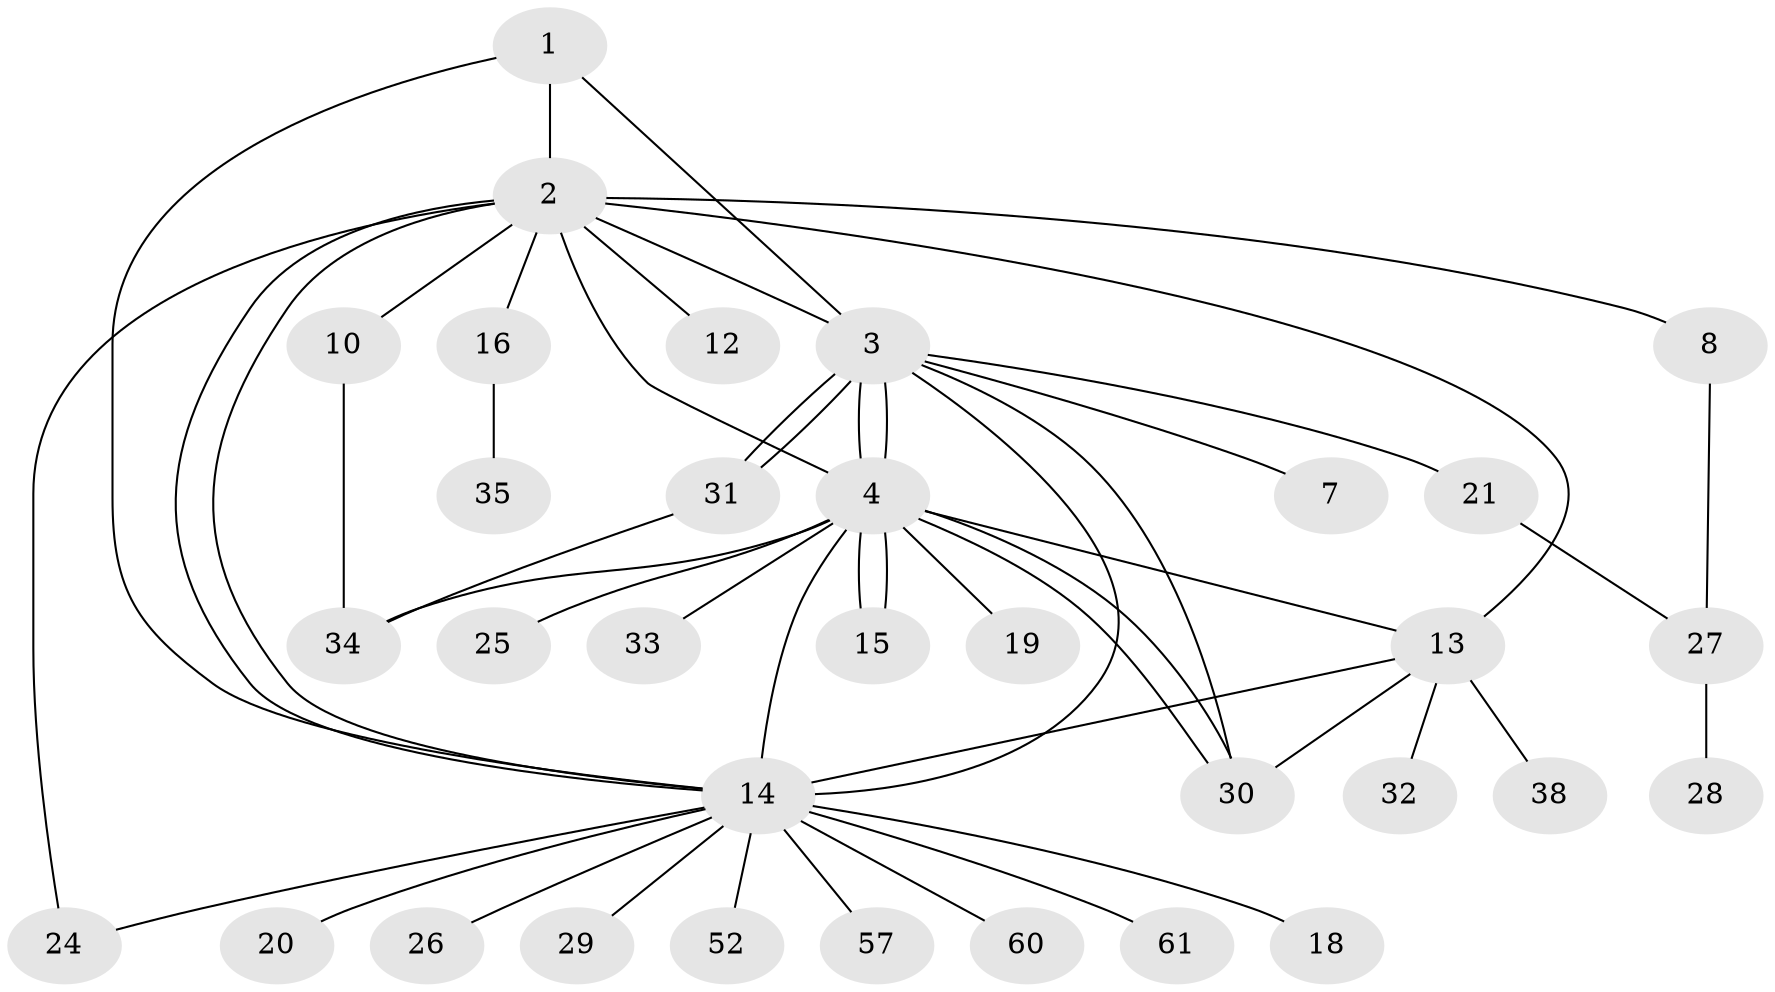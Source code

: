 // original degree distribution, {3: 0.12121212121212122, 9: 0.015151515151515152, 20: 0.015151515151515152, 19: 0.015151515151515152, 2: 0.18181818181818182, 6: 0.015151515151515152, 1: 0.5151515151515151, 4: 0.06060606060606061, 7: 0.015151515151515152, 17: 0.015151515151515152, 5: 0.030303030303030304}
// Generated by graph-tools (version 1.1) at 2025/18/03/04/25 18:18:19]
// undirected, 33 vertices, 50 edges
graph export_dot {
graph [start="1"]
  node [color=gray90,style=filled];
  1 [super="+50+22"];
  2 [super="+6+47"];
  3 [super="+5+51+59+49+66+48"];
  4 [super="+17+9+46+54+63+37+36"];
  7;
  8 [super="+64"];
  10;
  12;
  13;
  14;
  15;
  16;
  18;
  19;
  20;
  21 [super="+44"];
  24;
  25;
  26;
  27;
  28;
  29;
  30;
  31 [super="+45+42"];
  32 [super="+65"];
  33;
  34;
  35;
  38;
  52;
  57;
  60;
  61;
  1 -- 2;
  1 -- 3;
  1 -- 14;
  2 -- 3;
  2 -- 10;
  2 -- 12;
  2 -- 13;
  2 -- 14;
  2 -- 14;
  2 -- 16;
  2 -- 4;
  2 -- 8;
  2 -- 24;
  3 -- 4 [weight=5];
  3 -- 4;
  3 -- 7;
  3 -- 14 [weight=2];
  3 -- 21;
  3 -- 31 [weight=2];
  3 -- 31;
  3 -- 30;
  4 -- 13 [weight=2];
  4 -- 15;
  4 -- 15;
  4 -- 19;
  4 -- 25;
  4 -- 30;
  4 -- 30;
  4 -- 33;
  4 -- 34;
  4 -- 14 [weight=2];
  8 -- 27;
  10 -- 34;
  13 -- 14;
  13 -- 30;
  13 -- 32;
  13 -- 38;
  14 -- 18;
  14 -- 20;
  14 -- 24;
  14 -- 26;
  14 -- 29;
  14 -- 52;
  14 -- 57;
  14 -- 60;
  14 -- 61;
  16 -- 35;
  21 -- 27;
  27 -- 28;
  31 -- 34;
}

